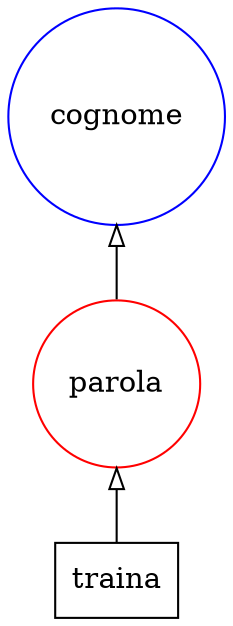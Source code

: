 digraph {
   rankdir=BT;
   edge [arrowhead=empty];

   subgraph {
      rank="source";
      edge [arrowhead=normal];
      node [shape=box];
      t72 [label="traina"];
   }

   subgraph {
      rank="same";
      node [color=red,shape=circle];
      tag55 [label=parola]; 
   }

   subgraph {
      rank="same";
      node [color=blue,shape=circle];
      tag209 [label=cognome]; 
   }

   subgraph {
      rank="same";
      node [color=green,shape=circle];
   }

   subgraph {
      rank="same";
      node [color=orange,shape=circle];
   }
   tag55 -> tag209;
   t72 -> tag55;
}